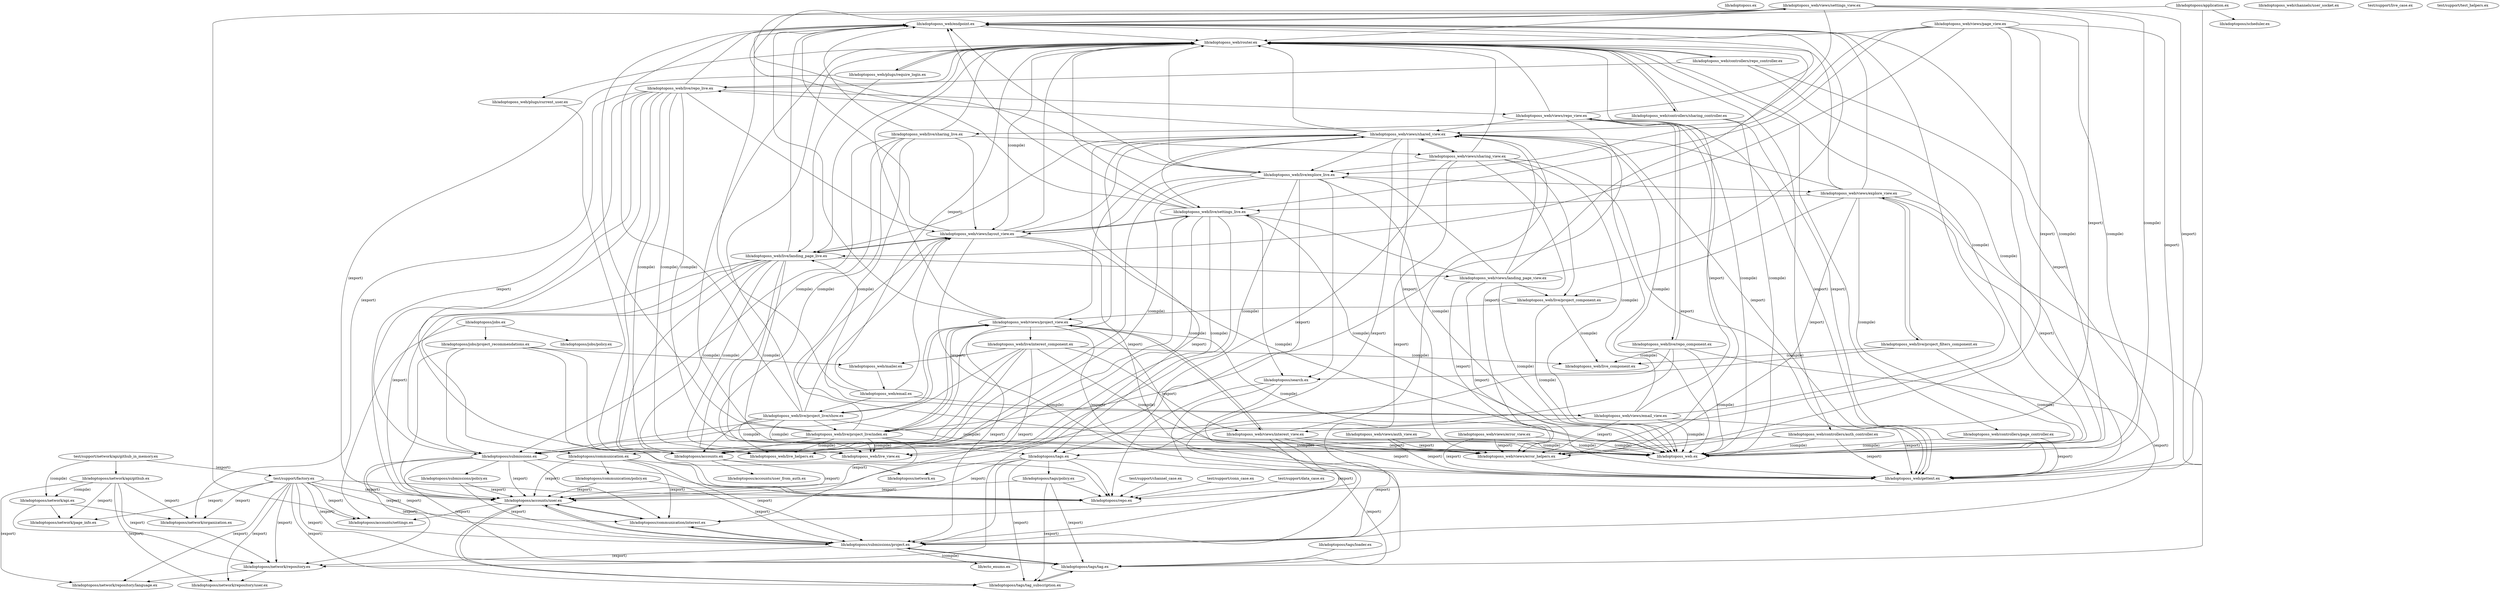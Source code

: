 digraph "adoptoss" {
  "lib/adoptoposs.ex"
  "lib/adoptoposs/accounts.ex"
  "lib/adoptoposs/accounts.ex" -> "lib/adoptoposs/accounts/user.ex" [label="(export)"]
  "lib/adoptoposs/accounts/user.ex" -> "lib/adoptoposs/accounts/settings.ex"
  "lib/adoptoposs/accounts/user.ex" -> "lib/adoptoposs/communication/interest.ex"
  "lib/adoptoposs/communication/interest.ex" -> "lib/adoptoposs/accounts/user.ex"
  "lib/adoptoposs/communication/interest.ex" -> "lib/adoptoposs/submissions/project.ex"
  "lib/adoptoposs/submissions/project.ex" -> "lib/adoptoposs/accounts/user.ex"
  "lib/adoptoposs/submissions/project.ex" -> "lib/adoptoposs/communication/interest.ex"
  "lib/adoptoposs/submissions/project.ex" -> "lib/adoptoposs/network/repository.ex" [label="(export)"]
  "lib/adoptoposs/network/repository.ex" -> "lib/adoptoposs/network/repository/language.ex"
  "lib/adoptoposs/network/repository.ex" -> "lib/adoptoposs/network/repository/user.ex"
  "lib/adoptoposs/submissions/project.ex" -> "lib/adoptoposs/tags/tag.ex"
  "lib/adoptoposs/tags/tag.ex" -> "lib/adoptoposs/submissions/project.ex"
  "lib/adoptoposs/tags/tag.ex" -> "lib/adoptoposs/tags/tag_subscription.ex"
  "lib/adoptoposs/tags/tag_subscription.ex" -> "lib/adoptoposs/accounts/user.ex"
  "lib/adoptoposs/tags/tag_subscription.ex" -> "lib/adoptoposs/tags/tag.ex"
  "lib/adoptoposs/submissions/project.ex" -> "lib/ecto_enums.ex" [label="(compile)"]
  "lib/adoptoposs/accounts/user.ex" -> "lib/adoptoposs/submissions/project.ex"
  "lib/adoptoposs/accounts/user.ex" -> "lib/adoptoposs/tags/tag_subscription.ex"
  "lib/adoptoposs/accounts.ex" -> "lib/adoptoposs/accounts/user_from_auth.ex"
  "lib/adoptoposs/accounts.ex" -> "lib/adoptoposs/repo.ex"
  "lib/adoptoposs/accounts/settings.ex"
  "lib/adoptoposs/accounts/user.ex"
  "lib/adoptoposs/accounts/user_from_auth.ex"
  "lib/adoptoposs/application.ex"
  "lib/adoptoposs/application.ex" -> "lib/adoptoposs/repo.ex"
  "lib/adoptoposs/application.ex" -> "lib/adoptoposs/scheduler.ex"
  "lib/adoptoposs/application.ex" -> "lib/adoptoposs_web/endpoint.ex"
  "lib/adoptoposs_web/endpoint.ex" -> "lib/adoptoposs_web.ex" [label="(compile)"]
  "lib/adoptoposs_web/endpoint.ex" -> "lib/adoptoposs_web/router.ex"
  "lib/adoptoposs_web/router.ex" -> "lib/adoptoposs_web.ex" [label="(compile)"]
  "lib/adoptoposs_web/router.ex" -> "lib/adoptoposs_web/controllers/auth_controller.ex"
  "lib/adoptoposs_web/controllers/auth_controller.ex" -> "lib/adoptoposs/accounts.ex"
  "lib/adoptoposs_web/controllers/auth_controller.ex" -> "lib/adoptoposs_web.ex" [label="(compile)"]
  "lib/adoptoposs_web/controllers/auth_controller.ex" -> "lib/adoptoposs_web/gettext.ex" [label="(export)"]
  "lib/adoptoposs_web/router.ex" -> "lib/adoptoposs_web/controllers/page_controller.ex"
  "lib/adoptoposs_web/controllers/page_controller.ex" -> "lib/adoptoposs_web.ex" [label="(compile)"]
  "lib/adoptoposs_web/controllers/page_controller.ex" -> "lib/adoptoposs_web/gettext.ex" [label="(export)"]
  "lib/adoptoposs_web/router.ex" -> "lib/adoptoposs_web/controllers/repo_controller.ex"
  "lib/adoptoposs_web/controllers/repo_controller.ex" -> "lib/adoptoposs_web.ex" [label="(compile)"]
  "lib/adoptoposs_web/controllers/repo_controller.ex" -> "lib/adoptoposs_web/gettext.ex" [label="(export)"]
  "lib/adoptoposs_web/controllers/repo_controller.ex" -> "lib/adoptoposs_web/live/repo_live.ex"
  "lib/adoptoposs_web/live/repo_live.ex" -> "lib/adoptoposs/accounts.ex"
  "lib/adoptoposs_web/live/repo_live.ex" -> "lib/adoptoposs/accounts/user.ex" [label="(export)"]
  "lib/adoptoposs_web/live/repo_live.ex" -> "lib/adoptoposs/network.ex"
  "lib/adoptoposs_web/live/repo_live.ex" -> "lib/adoptoposs/network/organization.ex" [label="(export)"]
  "lib/adoptoposs_web/live/repo_live.ex" -> "lib/adoptoposs/submissions.ex"
  "lib/adoptoposs/submissions.ex" -> "lib/adoptoposs/accounts/user.ex" [label="(export)"]
  "lib/adoptoposs/submissions.ex" -> "lib/adoptoposs/communication/interest.ex"
  "lib/adoptoposs/submissions.ex" -> "lib/adoptoposs/network/repository.ex" [label="(export)"]
  "lib/adoptoposs/submissions.ex" -> "lib/adoptoposs/repo.ex"
  "lib/adoptoposs/submissions.ex" -> "lib/adoptoposs/submissions/policy.ex"
  "lib/adoptoposs/submissions/policy.ex" -> "lib/adoptoposs/accounts/user.ex" [label="(export)"]
  "lib/adoptoposs/submissions/policy.ex" -> "lib/adoptoposs/submissions/project.ex" [label="(export)"]
  "lib/adoptoposs/submissions.ex" -> "lib/adoptoposs/submissions/project.ex" [label="(export)"]
  "lib/adoptoposs/submissions.ex" -> "lib/adoptoposs/tags/tag.ex" [label="(export)"]
  "lib/adoptoposs_web/live/repo_live.ex" -> "lib/adoptoposs_web.ex" [label="(compile)"]
  "lib/adoptoposs_web/live/repo_live.ex" -> "lib/adoptoposs_web/endpoint.ex"
  "lib/adoptoposs_web/live/repo_live.ex" -> "lib/adoptoposs_web/live_helpers.ex" [label="(compile)"]
  "lib/adoptoposs_web/live/repo_live.ex" -> "lib/adoptoposs_web/live_view.ex" [label="(compile)"]
  "lib/adoptoposs_web/live/repo_live.ex" -> "lib/adoptoposs_web/router.ex"
  "lib/adoptoposs_web/live/repo_live.ex" -> "lib/adoptoposs_web/views/layout_view.ex"
  "lib/adoptoposs_web/views/layout_view.ex" -> "lib/adoptoposs_web.ex" [label="(compile)"]
  "lib/adoptoposs_web/views/layout_view.ex" -> "lib/adoptoposs_web/endpoint.ex"
  "lib/adoptoposs_web/views/layout_view.ex" -> "lib/adoptoposs_web/gettext.ex" [label="(export)"]
  "lib/adoptoposs_web/views/layout_view.ex" -> "lib/adoptoposs_web/live/landing_page_live.ex"
  "lib/adoptoposs_web/live/landing_page_live.ex" -> "lib/adoptoposs/accounts.ex"
  "lib/adoptoposs_web/live/landing_page_live.ex" -> "lib/adoptoposs/accounts/user.ex" [label="(export)"]
  "lib/adoptoposs_web/live/landing_page_live.ex" -> "lib/adoptoposs/communication.ex"
  "lib/adoptoposs/communication.ex" -> "lib/adoptoposs/accounts/user.ex" [label="(export)"]
  "lib/adoptoposs/communication.ex" -> "lib/adoptoposs/communication/interest.ex" [label="(export)"]
  "lib/adoptoposs/communication.ex" -> "lib/adoptoposs/communication/policy.ex"
  "lib/adoptoposs/communication/policy.ex" -> "lib/adoptoposs/accounts/user.ex" [label="(export)"]
  "lib/adoptoposs/communication/policy.ex" -> "lib/adoptoposs/submissions/project.ex" [label="(export)"]
  "lib/adoptoposs/communication.ex" -> "lib/adoptoposs/repo.ex"
  "lib/adoptoposs/communication.ex" -> "lib/adoptoposs/submissions/project.ex" [label="(export)"]
  "lib/adoptoposs_web/live/landing_page_live.ex" -> "lib/adoptoposs/submissions.ex"
  "lib/adoptoposs_web/live/landing_page_live.ex" -> "lib/adoptoposs/tags.ex"
  "lib/adoptoposs/tags.ex" -> "lib/adoptoposs/accounts/user.ex" [label="(export)"]
  "lib/adoptoposs/tags.ex" -> "lib/adoptoposs/network.ex"
  "lib/adoptoposs/tags.ex" -> "lib/adoptoposs/repo.ex"
  "lib/adoptoposs/tags.ex" -> "lib/adoptoposs/submissions/project.ex"
  "lib/adoptoposs/tags.ex" -> "lib/adoptoposs/tags/policy.ex"
  "lib/adoptoposs/tags/policy.ex" -> "lib/adoptoposs/accounts/user.ex" [label="(export)"]
  "lib/adoptoposs/tags/policy.ex" -> "lib/adoptoposs/repo.ex"
  "lib/adoptoposs/tags/policy.ex" -> "lib/adoptoposs/tags/tag.ex" [label="(export)"]
  "lib/adoptoposs/tags/policy.ex" -> "lib/adoptoposs/tags/tag_subscription.ex" [label="(export)"]
  "lib/adoptoposs/tags.ex" -> "lib/adoptoposs/tags/tag.ex" [label="(export)"]
  "lib/adoptoposs/tags.ex" -> "lib/adoptoposs/tags/tag_subscription.ex" [label="(export)"]
  "lib/adoptoposs_web/live/landing_page_live.ex" -> "lib/adoptoposs_web.ex" [label="(compile)"]
  "lib/adoptoposs_web/live/landing_page_live.ex" -> "lib/adoptoposs_web/endpoint.ex"
  "lib/adoptoposs_web/live/landing_page_live.ex" -> "lib/adoptoposs_web/live_helpers.ex" [label="(compile)"]
  "lib/adoptoposs_web/live/landing_page_live.ex" -> "lib/adoptoposs_web/live_view.ex" [label="(compile)"]
  "lib/adoptoposs_web/live/landing_page_live.ex" -> "lib/adoptoposs_web/router.ex"
  "lib/adoptoposs_web/live/landing_page_live.ex" -> "lib/adoptoposs_web/views/landing_page_view.ex"
  "lib/adoptoposs_web/views/landing_page_view.ex" -> "lib/adoptoposs_web.ex" [label="(compile)"]
  "lib/adoptoposs_web/views/landing_page_view.ex" -> "lib/adoptoposs_web/endpoint.ex"
  "lib/adoptoposs_web/views/landing_page_view.ex" -> "lib/adoptoposs_web/gettext.ex" [label="(export)"]
  "lib/adoptoposs_web/views/landing_page_view.ex" -> "lib/adoptoposs_web/live/explore_live.ex"
  "lib/adoptoposs_web/live/explore_live.ex" -> "lib/adoptoposs/accounts.ex"
  "lib/adoptoposs_web/live/explore_live.ex" -> "lib/adoptoposs/search.ex"
  "lib/adoptoposs/search.ex" -> "lib/adoptoposs/repo.ex"
  "lib/adoptoposs/search.ex" -> "lib/adoptoposs/submissions/project.ex"
  "lib/adoptoposs/search.ex" -> "lib/adoptoposs/tags/tag.ex"
  "lib/adoptoposs_web/live/explore_live.ex" -> "lib/adoptoposs/tags.ex"
  "lib/adoptoposs_web/live/explore_live.ex" -> "lib/adoptoposs_web.ex" [label="(compile)"]
  "lib/adoptoposs_web/live/explore_live.ex" -> "lib/adoptoposs_web/endpoint.ex"
  "lib/adoptoposs_web/live/explore_live.ex" -> "lib/adoptoposs_web/live_helpers.ex" [label="(compile)"]
  "lib/adoptoposs_web/live/explore_live.ex" -> "lib/adoptoposs_web/live_view.ex" [label="(compile)"]
  "lib/adoptoposs_web/live/explore_live.ex" -> "lib/adoptoposs_web/router.ex"
  "lib/adoptoposs_web/live/explore_live.ex" -> "lib/adoptoposs_web/views/explore_view.ex"
  "lib/adoptoposs_web/views/explore_view.ex" -> "lib/adoptoposs/tags/tag.ex"
  "lib/adoptoposs_web/views/explore_view.ex" -> "lib/adoptoposs_web.ex" [label="(compile)"]
  "lib/adoptoposs_web/views/explore_view.ex" -> "lib/adoptoposs_web/endpoint.ex"
  "lib/adoptoposs_web/views/explore_view.ex" -> "lib/adoptoposs_web/gettext.ex" [label="(export)"]
  "lib/adoptoposs_web/views/explore_view.ex" -> "lib/adoptoposs_web/live/project_component.ex"
  "lib/adoptoposs_web/live/project_component.ex" -> "lib/adoptoposs_web.ex" [label="(compile)"]
  "lib/adoptoposs_web/live/project_component.ex" -> "lib/adoptoposs_web/live_component.ex" [label="(compile)"]
  "lib/adoptoposs_web/live/project_component.ex" -> "lib/adoptoposs_web/views/project_view.ex"
  "lib/adoptoposs_web/views/project_view.ex" -> "lib/adoptoposs/submissions/project.ex" [label="(export)"]
  "lib/adoptoposs_web/views/project_view.ex" -> "lib/adoptoposs_web.ex" [label="(compile)"]
  "lib/adoptoposs_web/views/project_view.ex" -> "lib/adoptoposs_web/endpoint.ex"
  "lib/adoptoposs_web/views/project_view.ex" -> "lib/adoptoposs_web/gettext.ex" [label="(export)"]
  "lib/adoptoposs_web/views/project_view.ex" -> "lib/adoptoposs_web/live/interest_component.ex"
  "lib/adoptoposs_web/live/interest_component.ex" -> "lib/adoptoposs/accounts.ex"
  "lib/adoptoposs_web/live/interest_component.ex" -> "lib/adoptoposs/communication.ex"
  "lib/adoptoposs_web/live/interest_component.ex" -> "lib/adoptoposs/communication/interest.ex" [label="(export)"]
  "lib/adoptoposs_web/live/interest_component.ex" -> "lib/adoptoposs/submissions.ex"
  "lib/adoptoposs_web/live/interest_component.ex" -> "lib/adoptoposs_web.ex" [label="(compile)"]
  "lib/adoptoposs_web/live/interest_component.ex" -> "lib/adoptoposs_web/live_component.ex" [label="(compile)"]
  "lib/adoptoposs_web/live/interest_component.ex" -> "lib/adoptoposs_web/mailer.ex"
  "lib/adoptoposs_web/mailer.ex" -> "lib/adoptoposs_web/email.ex"
  "lib/adoptoposs_web/email.ex" -> "lib/adoptoposs_web/endpoint.ex"
  "lib/adoptoposs_web/email.ex" -> "lib/adoptoposs_web/live/project_live/show.ex"
  "lib/adoptoposs_web/live/project_live/show.ex" -> "lib/adoptoposs/accounts.ex"
  "lib/adoptoposs_web/live/project_live/show.ex" -> "lib/adoptoposs/submissions.ex"
  "lib/adoptoposs_web/live/project_live/show.ex" -> "lib/adoptoposs_web.ex" [label="(compile)"]
  "lib/adoptoposs_web/live/project_live/show.ex" -> "lib/adoptoposs_web/endpoint.ex"
  "lib/adoptoposs_web/live/project_live/show.ex" -> "lib/adoptoposs_web/live/project_live/index.ex"
  "lib/adoptoposs_web/live/project_live/index.ex" -> "lib/adoptoposs/accounts.ex"
  "lib/adoptoposs_web/live/project_live/index.ex" -> "lib/adoptoposs/accounts/user.ex" [label="(export)"]
  "lib/adoptoposs_web/live/project_live/index.ex" -> "lib/adoptoposs/submissions.ex"
  "lib/adoptoposs_web/live/project_live/index.ex" -> "lib/adoptoposs_web.ex" [label="(compile)"]
  "lib/adoptoposs_web/live/project_live/index.ex" -> "lib/adoptoposs_web/endpoint.ex"
  "lib/adoptoposs_web/live/project_live/index.ex" -> "lib/adoptoposs_web/live_helpers.ex" [label="(compile)"]
  "lib/adoptoposs_web/live/project_live/index.ex" -> "lib/adoptoposs_web/live_view.ex" [label="(compile)"]
  "lib/adoptoposs_web/live/project_live/index.ex" -> "lib/adoptoposs_web/router.ex"
  "lib/adoptoposs_web/live/project_live/index.ex" -> "lib/adoptoposs_web/views/layout_view.ex"
  "lib/adoptoposs_web/live/project_live/index.ex" -> "lib/adoptoposs_web/views/project_view.ex"
  "lib/adoptoposs_web/live/project_live/show.ex" -> "lib/adoptoposs_web/live_helpers.ex" [label="(compile)"]
  "lib/adoptoposs_web/live/project_live/show.ex" -> "lib/adoptoposs_web/live_view.ex" [label="(compile)"]
  "lib/adoptoposs_web/live/project_live/show.ex" -> "lib/adoptoposs_web/router.ex"
  "lib/adoptoposs_web/live/project_live/show.ex" -> "lib/adoptoposs_web/views/layout_view.ex"
  "lib/adoptoposs_web/live/project_live/show.ex" -> "lib/adoptoposs_web/views/project_view.ex"
  "lib/adoptoposs_web/email.ex" -> "lib/adoptoposs_web/router.ex" [label="(export)"]
  "lib/adoptoposs_web/email.ex" -> "lib/adoptoposs_web/views/email_view.ex" [label="(compile)"]
  "lib/adoptoposs_web/views/email_view.ex" -> "lib/adoptoposs_web.ex" [label="(compile)"]
  "lib/adoptoposs_web/views/email_view.ex" -> "lib/adoptoposs_web/endpoint.ex"
  "lib/adoptoposs_web/views/email_view.ex" -> "lib/adoptoposs_web/gettext.ex" [label="(export)"]
  "lib/adoptoposs_web/views/email_view.ex" -> "lib/adoptoposs_web/live/landing_page_live.ex"
  "lib/adoptoposs_web/views/email_view.ex" -> "lib/adoptoposs_web/router.ex"
  "lib/adoptoposs_web/views/email_view.ex" -> "lib/adoptoposs_web/views/error_helpers.ex" [label="(export)"]
  "lib/adoptoposs_web/views/error_helpers.ex" -> "lib/adoptoposs_web/gettext.ex"
  "lib/adoptoposs_web/views/email_view.ex" -> "lib/adoptoposs_web/views/interest_view.ex"
  "lib/adoptoposs_web/views/interest_view.ex" -> "lib/adoptoposs/communication/interest.ex" [label="(export)"]
  "lib/adoptoposs_web/views/interest_view.ex" -> "lib/adoptoposs/submissions/project.ex" [label="(export)"]
  "lib/adoptoposs_web/views/interest_view.ex" -> "lib/adoptoposs_web.ex" [label="(compile)"]
  "lib/adoptoposs_web/views/interest_view.ex" -> "lib/adoptoposs_web/gettext.ex" [label="(export)"]
  "lib/adoptoposs_web/views/interest_view.ex" -> "lib/adoptoposs_web/views/error_helpers.ex" [label="(export)"]
  "lib/adoptoposs_web/views/interest_view.ex" -> "lib/adoptoposs_web/views/project_view.ex"
  "lib/adoptoposs_web/views/interest_view.ex" -> "lib/adoptoposs_web/views/shared_view.ex"
  "lib/adoptoposs_web/views/shared_view.ex" -> "lib/adoptoposs/network/repository.ex" [label="(export)"]
  "lib/adoptoposs_web/views/shared_view.ex" -> "lib/adoptoposs/submissions/project.ex" [label="(export)"]
  "lib/adoptoposs_web/views/shared_view.ex" -> "lib/adoptoposs_web.ex" [label="(compile)"]
  "lib/adoptoposs_web/views/shared_view.ex" -> "lib/adoptoposs_web/gettext.ex" [label="(export)"]
  "lib/adoptoposs_web/views/shared_view.ex" -> "lib/adoptoposs_web/live/explore_live.ex"
  "lib/adoptoposs_web/views/shared_view.ex" -> "lib/adoptoposs_web/live/landing_page_live.ex"
  "lib/adoptoposs_web/views/shared_view.ex" -> "lib/adoptoposs_web/live/project_live/index.ex"
  "lib/adoptoposs_web/views/shared_view.ex" -> "lib/adoptoposs_web/live/repo_live.ex"
  "lib/adoptoposs_web/views/shared_view.ex" -> "lib/adoptoposs_web/live/settings_live.ex"
  "lib/adoptoposs_web/live/settings_live.ex" -> "lib/adoptoposs/accounts.ex"
  "lib/adoptoposs_web/live/settings_live.ex" -> "lib/adoptoposs/search.ex"
  "lib/adoptoposs_web/live/settings_live.ex" -> "lib/adoptoposs/tags.ex"
  "lib/adoptoposs_web/live/settings_live.ex" -> "lib/adoptoposs_web.ex" [label="(compile)"]
  "lib/adoptoposs_web/live/settings_live.ex" -> "lib/adoptoposs_web/endpoint.ex"
  "lib/adoptoposs_web/live/settings_live.ex" -> "lib/adoptoposs_web/live_helpers.ex" [label="(compile)"]
  "lib/adoptoposs_web/live/settings_live.ex" -> "lib/adoptoposs_web/live_view.ex" [label="(compile)"]
  "lib/adoptoposs_web/live/settings_live.ex" -> "lib/adoptoposs_web/router.ex"
  "lib/adoptoposs_web/live/settings_live.ex" -> "lib/adoptoposs_web/views/layout_view.ex"
  "lib/adoptoposs_web/live/settings_live.ex" -> "lib/adoptoposs_web/views/settings_view.ex"
  "lib/adoptoposs_web/views/settings_view.ex" -> "lib/adoptoposs/accounts/settings.ex"
  "lib/adoptoposs_web/views/settings_view.ex" -> "lib/adoptoposs_web.ex" [label="(compile)"]
  "lib/adoptoposs_web/views/settings_view.ex" -> "lib/adoptoposs_web/endpoint.ex"
  "lib/adoptoposs_web/views/settings_view.ex" -> "lib/adoptoposs_web/gettext.ex" [label="(export)"]
  "lib/adoptoposs_web/views/settings_view.ex" -> "lib/adoptoposs_web/live/explore_live.ex"
  "lib/adoptoposs_web/views/settings_view.ex" -> "lib/adoptoposs_web/router.ex"
  "lib/adoptoposs_web/views/settings_view.ex" -> "lib/adoptoposs_web/views/error_helpers.ex" [label="(export)"]
  "lib/adoptoposs_web/views/settings_view.ex" -> "lib/adoptoposs_web/views/shared_view.ex"
  "lib/adoptoposs_web/views/shared_view.ex" -> "lib/adoptoposs_web/router.ex"
  "lib/adoptoposs_web/views/shared_view.ex" -> "lib/adoptoposs_web/views/error_helpers.ex" [label="(export)"]
  "lib/adoptoposs_web/views/shared_view.ex" -> "lib/adoptoposs_web/views/sharing_view.ex"
  "lib/adoptoposs_web/views/sharing_view.ex" -> "lib/adoptoposs/accounts/user.ex" [label="(export)"]
  "lib/adoptoposs_web/views/sharing_view.ex" -> "lib/adoptoposs/submissions/project.ex" [label="(export)"]
  "lib/adoptoposs_web/views/sharing_view.ex" -> "lib/adoptoposs_web.ex" [label="(compile)"]
  "lib/adoptoposs_web/views/sharing_view.ex" -> "lib/adoptoposs_web/gettext.ex" [label="(export)"]
  "lib/adoptoposs_web/views/sharing_view.ex" -> "lib/adoptoposs_web/live/explore_live.ex"
  "lib/adoptoposs_web/views/sharing_view.ex" -> "lib/adoptoposs_web/live/project_component.ex"
  "lib/adoptoposs_web/views/sharing_view.ex" -> "lib/adoptoposs_web/router.ex"
  "lib/adoptoposs_web/views/sharing_view.ex" -> "lib/adoptoposs_web/views/error_helpers.ex" [label="(export)"]
  "lib/adoptoposs_web/views/sharing_view.ex" -> "lib/adoptoposs_web/views/shared_view.ex"
  "lib/adoptoposs_web/views/email_view.ex" -> "lib/adoptoposs_web/views/shared_view.ex"
  "lib/adoptoposs_web/email.ex" -> "lib/adoptoposs_web/views/layout_view.ex"
  "lib/adoptoposs_web/live/interest_component.ex" -> "lib/adoptoposs_web/views/interest_view.ex"
  "lib/adoptoposs_web/views/project_view.ex" -> "lib/adoptoposs_web/live/project_live/index.ex"
  "lib/adoptoposs_web/views/project_view.ex" -> "lib/adoptoposs_web/live/project_live/show.ex"
  "lib/adoptoposs_web/views/project_view.ex" -> "lib/adoptoposs_web/router.ex"
  "lib/adoptoposs_web/views/project_view.ex" -> "lib/adoptoposs_web/views/error_helpers.ex" [label="(export)"]
  "lib/adoptoposs_web/views/project_view.ex" -> "lib/adoptoposs_web/views/interest_view.ex"
  "lib/adoptoposs_web/views/project_view.ex" -> "lib/adoptoposs_web/views/shared_view.ex"
  "lib/adoptoposs_web/views/explore_view.ex" -> "lib/adoptoposs_web/live/project_filters_component.ex"
  "lib/adoptoposs_web/live/project_filters_component.ex" -> "lib/adoptoposs/search.ex"
  "lib/adoptoposs_web/live/project_filters_component.ex" -> "lib/adoptoposs_web.ex" [label="(compile)"]
  "lib/adoptoposs_web/live/project_filters_component.ex" -> "lib/adoptoposs_web/live_component.ex" [label="(compile)"]
  "lib/adoptoposs_web/live/project_filters_component.ex" -> "lib/adoptoposs_web/views/explore_view.ex"
  "lib/adoptoposs_web/views/explore_view.ex" -> "lib/adoptoposs_web/live/settings_live.ex"
  "lib/adoptoposs_web/views/explore_view.ex" -> "lib/adoptoposs_web/router.ex"
  "lib/adoptoposs_web/views/explore_view.ex" -> "lib/adoptoposs_web/views/error_helpers.ex" [label="(export)"]
  "lib/adoptoposs_web/views/explore_view.ex" -> "lib/adoptoposs_web/views/shared_view.ex"
  "lib/adoptoposs_web/live/explore_live.ex" -> "lib/adoptoposs_web/views/layout_view.ex"
  "lib/adoptoposs_web/views/landing_page_view.ex" -> "lib/adoptoposs_web/live/project_component.ex"
  "lib/adoptoposs_web/views/landing_page_view.ex" -> "lib/adoptoposs_web/live/settings_live.ex"
  "lib/adoptoposs_web/views/landing_page_view.ex" -> "lib/adoptoposs_web/router.ex"
  "lib/adoptoposs_web/views/landing_page_view.ex" -> "lib/adoptoposs_web/views/error_helpers.ex" [label="(export)"]
  "lib/adoptoposs_web/views/landing_page_view.ex" -> "lib/adoptoposs_web/views/shared_view.ex"
  "lib/adoptoposs_web/live/landing_page_live.ex" -> "lib/adoptoposs_web/views/layout_view.ex"
  "lib/adoptoposs_web/views/layout_view.ex" -> "lib/adoptoposs_web/live/settings_live.ex"
  "lib/adoptoposs_web/views/layout_view.ex" -> "lib/adoptoposs_web/router.ex"
  "lib/adoptoposs_web/views/layout_view.ex" -> "lib/adoptoposs_web/views/error_helpers.ex" [label="(export)"]
  "lib/adoptoposs_web/views/layout_view.ex" -> "lib/adoptoposs_web/views/shared_view.ex"
  "lib/adoptoposs_web/live/repo_live.ex" -> "lib/adoptoposs_web/views/repo_view.ex"
  "lib/adoptoposs_web/views/repo_view.ex" -> "lib/adoptoposs_web.ex" [label="(compile)"]
  "lib/adoptoposs_web/views/repo_view.ex" -> "lib/adoptoposs_web/endpoint.ex"
  "lib/adoptoposs_web/views/repo_view.ex" -> "lib/adoptoposs_web/gettext.ex" [label="(export)"]
  "lib/adoptoposs_web/views/repo_view.ex" -> "lib/adoptoposs_web/live/project_live/index.ex"
  "lib/adoptoposs_web/views/repo_view.ex" -> "lib/adoptoposs_web/live/repo_component.ex"
  "lib/adoptoposs_web/live/repo_component.ex" -> "lib/adoptoposs/submissions.ex"
  "lib/adoptoposs_web/live/repo_component.ex" -> "lib/adoptoposs/submissions/project.ex" [label="(export)"]
  "lib/adoptoposs_web/live/repo_component.ex" -> "lib/adoptoposs/tags.ex"
  "lib/adoptoposs_web/live/repo_component.ex" -> "lib/adoptoposs_web.ex" [label="(compile)"]
  "lib/adoptoposs_web/live/repo_component.ex" -> "lib/adoptoposs_web/live_component.ex" [label="(compile)"]
  "lib/adoptoposs_web/live/repo_component.ex" -> "lib/adoptoposs_web/views/repo_view.ex"
  "lib/adoptoposs_web/views/repo_view.ex" -> "lib/adoptoposs_web/router.ex"
  "lib/adoptoposs_web/views/repo_view.ex" -> "lib/adoptoposs_web/views/error_helpers.ex" [label="(export)"]
  "lib/adoptoposs_web/views/repo_view.ex" -> "lib/adoptoposs_web/views/shared_view.ex"
  "lib/adoptoposs_web/controllers/repo_controller.ex" -> "lib/adoptoposs_web/router.ex"
  "lib/adoptoposs_web/router.ex" -> "lib/adoptoposs_web/controllers/sharing_controller.ex"
  "lib/adoptoposs_web/controllers/sharing_controller.ex" -> "lib/adoptoposs_web.ex" [label="(compile)"]
  "lib/adoptoposs_web/controllers/sharing_controller.ex" -> "lib/adoptoposs_web/gettext.ex" [label="(export)"]
  "lib/adoptoposs_web/controllers/sharing_controller.ex" -> "lib/adoptoposs_web/live/sharing_live.ex"
  "lib/adoptoposs_web/live/sharing_live.ex" -> "lib/adoptoposs/submissions.ex"
  "lib/adoptoposs_web/live/sharing_live.ex" -> "lib/adoptoposs_web.ex" [label="(compile)"]
  "lib/adoptoposs_web/live/sharing_live.ex" -> "lib/adoptoposs_web/endpoint.ex"
  "lib/adoptoposs_web/live/sharing_live.ex" -> "lib/adoptoposs_web/live_helpers.ex" [label="(compile)"]
  "lib/adoptoposs_web/live/sharing_live.ex" -> "lib/adoptoposs_web/live_view.ex" [label="(compile)"]
  "lib/adoptoposs_web/live/sharing_live.ex" -> "lib/adoptoposs_web/router.ex"
  "lib/adoptoposs_web/live/sharing_live.ex" -> "lib/adoptoposs_web/views/layout_view.ex"
  "lib/adoptoposs_web/live/sharing_live.ex" -> "lib/adoptoposs_web/views/sharing_view.ex"
  "lib/adoptoposs_web/controllers/sharing_controller.ex" -> "lib/adoptoposs_web/router.ex"
  "lib/adoptoposs_web/router.ex" -> "lib/adoptoposs_web/plugs/current_user.ex"
  "lib/adoptoposs_web/plugs/current_user.ex" -> "lib/adoptoposs/accounts.ex"
  "lib/adoptoposs_web/router.ex" -> "lib/adoptoposs_web/plugs/require_login.ex"
  "lib/adoptoposs_web/plugs/require_login.ex" -> "lib/adoptoposs/accounts/user.ex" [label="(export)"]
  "lib/adoptoposs_web/plugs/require_login.ex" -> "lib/adoptoposs_web/live/landing_page_live.ex"
  "lib/adoptoposs_web/plugs/require_login.ex" -> "lib/adoptoposs_web/router.ex"
  "lib/adoptoposs_web/router.ex" -> "lib/adoptoposs_web/views/layout_view.ex" [label="(compile)"]
  "lib/adoptoposs/communication.ex"
  "lib/adoptoposs/communication/interest.ex"
  "lib/adoptoposs/communication/policy.ex"
  "lib/adoptoposs/jobs.ex"
  "lib/adoptoposs/jobs.ex" -> "lib/adoptoposs/accounts/settings.ex"
  "lib/adoptoposs/jobs.ex" -> "lib/adoptoposs/jobs/policy.ex"
  "lib/adoptoposs/jobs.ex" -> "lib/adoptoposs/jobs/project_recommendations.ex"
  "lib/adoptoposs/jobs/project_recommendations.ex" -> "lib/adoptoposs/accounts.ex"
  "lib/adoptoposs/jobs/project_recommendations.ex" -> "lib/adoptoposs/accounts/user.ex"
  "lib/adoptoposs/jobs/project_recommendations.ex" -> "lib/adoptoposs/repo.ex"
  "lib/adoptoposs/jobs/project_recommendations.ex" -> "lib/adoptoposs/submissions.ex"
  "lib/adoptoposs/jobs/project_recommendations.ex" -> "lib/adoptoposs_web/mailer.ex"
  "lib/adoptoposs/jobs/policy.ex"
  "lib/adoptoposs/jobs/project_recommendations.ex"
  "lib/adoptoposs/network.ex"
  "lib/adoptoposs/network/api.ex"
  "lib/adoptoposs/network/api.ex" -> "lib/adoptoposs/network/organization.ex"
  "lib/adoptoposs/network/api.ex" -> "lib/adoptoposs/network/page_info.ex"
  "lib/adoptoposs/network/api.ex" -> "lib/adoptoposs/network/repository.ex"
  "lib/adoptoposs/network/api/github.ex"
  "lib/adoptoposs/network/api/github.ex" -> "lib/adoptoposs/network/api.ex" [label="(compile)"]
  "lib/adoptoposs/network/api/github.ex" -> "lib/adoptoposs/network/organization.ex" [label="(export)"]
  "lib/adoptoposs/network/api/github.ex" -> "lib/adoptoposs/network/page_info.ex" [label="(export)"]
  "lib/adoptoposs/network/api/github.ex" -> "lib/adoptoposs/network/repository.ex" [label="(export)"]
  "lib/adoptoposs/network/api/github.ex" -> "lib/adoptoposs/network/repository/language.ex" [label="(export)"]
  "lib/adoptoposs/network/api/github.ex" -> "lib/adoptoposs/network/repository/user.ex" [label="(export)"]
  "lib/adoptoposs/network/organization.ex"
  "lib/adoptoposs/network/page_info.ex"
  "lib/adoptoposs/network/repository.ex"
  "lib/adoptoposs/network/repository/language.ex"
  "lib/adoptoposs/network/repository/user.ex"
  "lib/adoptoposs/repo.ex"
  "lib/adoptoposs/scheduler.ex"
  "lib/adoptoposs/search.ex"
  "lib/adoptoposs/submissions.ex"
  "lib/adoptoposs/submissions/policy.ex"
  "lib/adoptoposs/submissions/project.ex"
  "lib/adoptoposs/tags.ex"
  "lib/adoptoposs/tags/loader.ex"
  "lib/adoptoposs/tags/loader.ex" -> "lib/adoptoposs/tags/tag.ex"
  "lib/adoptoposs/tags/policy.ex"
  "lib/adoptoposs/tags/tag.ex"
  "lib/adoptoposs/tags/tag_subscription.ex"
  "lib/adoptoposs_web.ex"
  "lib/adoptoposs_web/channels/user_socket.ex"
  "lib/adoptoposs_web/controllers/auth_controller.ex"
  "lib/adoptoposs_web/controllers/page_controller.ex"
  "lib/adoptoposs_web/controllers/repo_controller.ex"
  "lib/adoptoposs_web/controllers/sharing_controller.ex"
  "lib/adoptoposs_web/email.ex"
  "lib/adoptoposs_web/endpoint.ex"
  "lib/adoptoposs_web/gettext.ex"
  "lib/adoptoposs_web/live/explore_live.ex"
  "lib/adoptoposs_web/live/interest_component.ex"
  "lib/adoptoposs_web/live/landing_page_live.ex"
  "lib/adoptoposs_web/live/project_component.ex"
  "lib/adoptoposs_web/live/project_filters_component.ex"
  "lib/adoptoposs_web/live/project_live/index.ex"
  "lib/adoptoposs_web/live/project_live/show.ex"
  "lib/adoptoposs_web/live/repo_component.ex"
  "lib/adoptoposs_web/live/repo_live.ex"
  "lib/adoptoposs_web/live/settings_live.ex"
  "lib/adoptoposs_web/live/sharing_live.ex"
  "lib/adoptoposs_web/live_component.ex"
  "lib/adoptoposs_web/live_helpers.ex"
  "lib/adoptoposs_web/live_view.ex"
  "lib/adoptoposs_web/mailer.ex"
  "lib/adoptoposs_web/plugs/current_user.ex"
  "lib/adoptoposs_web/plugs/require_login.ex"
  "lib/adoptoposs_web/router.ex"
  "lib/adoptoposs_web/views/auth_view.ex"
  "lib/adoptoposs_web/views/auth_view.ex" -> "lib/adoptoposs_web.ex" [label="(compile)"]
  "lib/adoptoposs_web/views/auth_view.ex" -> "lib/adoptoposs_web/gettext.ex" [label="(export)"]
  "lib/adoptoposs_web/views/auth_view.ex" -> "lib/adoptoposs_web/views/error_helpers.ex" [label="(export)"]
  "lib/adoptoposs_web/views/email_view.ex"
  "lib/adoptoposs_web/views/error_helpers.ex"
  "lib/adoptoposs_web/views/error_view.ex"
  "lib/adoptoposs_web/views/error_view.ex" -> "lib/adoptoposs_web.ex" [label="(compile)"]
  "lib/adoptoposs_web/views/error_view.ex" -> "lib/adoptoposs_web/gettext.ex" [label="(export)"]
  "lib/adoptoposs_web/views/error_view.ex" -> "lib/adoptoposs_web/views/error_helpers.ex" [label="(export)"]
  "lib/adoptoposs_web/views/explore_view.ex"
  "lib/adoptoposs_web/views/interest_view.ex"
  "lib/adoptoposs_web/views/landing_page_view.ex"
  "lib/adoptoposs_web/views/layout_view.ex"
  "lib/adoptoposs_web/views/page_view.ex"
  "lib/adoptoposs_web/views/page_view.ex" -> "lib/adoptoposs_web.ex" [label="(compile)"]
  "lib/adoptoposs_web/views/page_view.ex" -> "lib/adoptoposs_web/gettext.ex" [label="(export)"]
  "lib/adoptoposs_web/views/page_view.ex" -> "lib/adoptoposs_web/live/explore_live.ex"
  "lib/adoptoposs_web/views/page_view.ex" -> "lib/adoptoposs_web/live/landing_page_live.ex"
  "lib/adoptoposs_web/views/page_view.ex" -> "lib/adoptoposs_web/live/project_live/index.ex"
  "lib/adoptoposs_web/views/page_view.ex" -> "lib/adoptoposs_web/live/settings_live.ex"
  "lib/adoptoposs_web/views/page_view.ex" -> "lib/adoptoposs_web/router.ex"
  "lib/adoptoposs_web/views/page_view.ex" -> "lib/adoptoposs_web/views/error_helpers.ex" [label="(export)"]
  "lib/adoptoposs_web/views/project_view.ex"
  "lib/adoptoposs_web/views/repo_view.ex"
  "lib/adoptoposs_web/views/settings_view.ex"
  "lib/adoptoposs_web/views/shared_view.ex"
  "lib/adoptoposs_web/views/sharing_view.ex"
  "lib/ecto_enums.ex"
  "test/support/channel_case.ex"
  "test/support/channel_case.ex" -> "lib/adoptoposs/repo.ex"
  "test/support/conn_case.ex"
  "test/support/conn_case.ex" -> "lib/adoptoposs/repo.ex"
  "test/support/data_case.ex"
  "test/support/data_case.ex" -> "lib/adoptoposs/repo.ex"
  "test/support/factory.ex"
  "test/support/factory.ex" -> "lib/adoptoposs/accounts/settings.ex" [label="(export)"]
  "test/support/factory.ex" -> "lib/adoptoposs/accounts/user.ex" [label="(export)"]
  "test/support/factory.ex" -> "lib/adoptoposs/communication/interest.ex" [label="(export)"]
  "test/support/factory.ex" -> "lib/adoptoposs/network/organization.ex" [label="(export)"]
  "test/support/factory.ex" -> "lib/adoptoposs/network/page_info.ex" [label="(export)"]
  "test/support/factory.ex" -> "lib/adoptoposs/network/repository.ex" [label="(export)"]
  "test/support/factory.ex" -> "lib/adoptoposs/network/repository/language.ex" [label="(export)"]
  "test/support/factory.ex" -> "lib/adoptoposs/network/repository/user.ex" [label="(export)"]
  "test/support/factory.ex" -> "lib/adoptoposs/repo.ex"
  "test/support/factory.ex" -> "lib/adoptoposs/submissions/project.ex" [label="(export)"]
  "test/support/factory.ex" -> "lib/adoptoposs/tags/tag.ex" [label="(export)"]
  "test/support/factory.ex" -> "lib/adoptoposs/tags/tag_subscription.ex" [label="(export)"]
  "test/support/live_case.ex"
  "test/support/network/api/github_in_memory.ex"
  "test/support/network/api/github_in_memory.ex" -> "lib/adoptoposs/network/api.ex" [label="(compile)"]
  "test/support/network/api/github_in_memory.ex" -> "lib/adoptoposs/network/api/github.ex"
  "test/support/network/api/github_in_memory.ex" -> "test/support/factory.ex" [label="(export)"]
  "test/support/test_helpers.ex"
}
